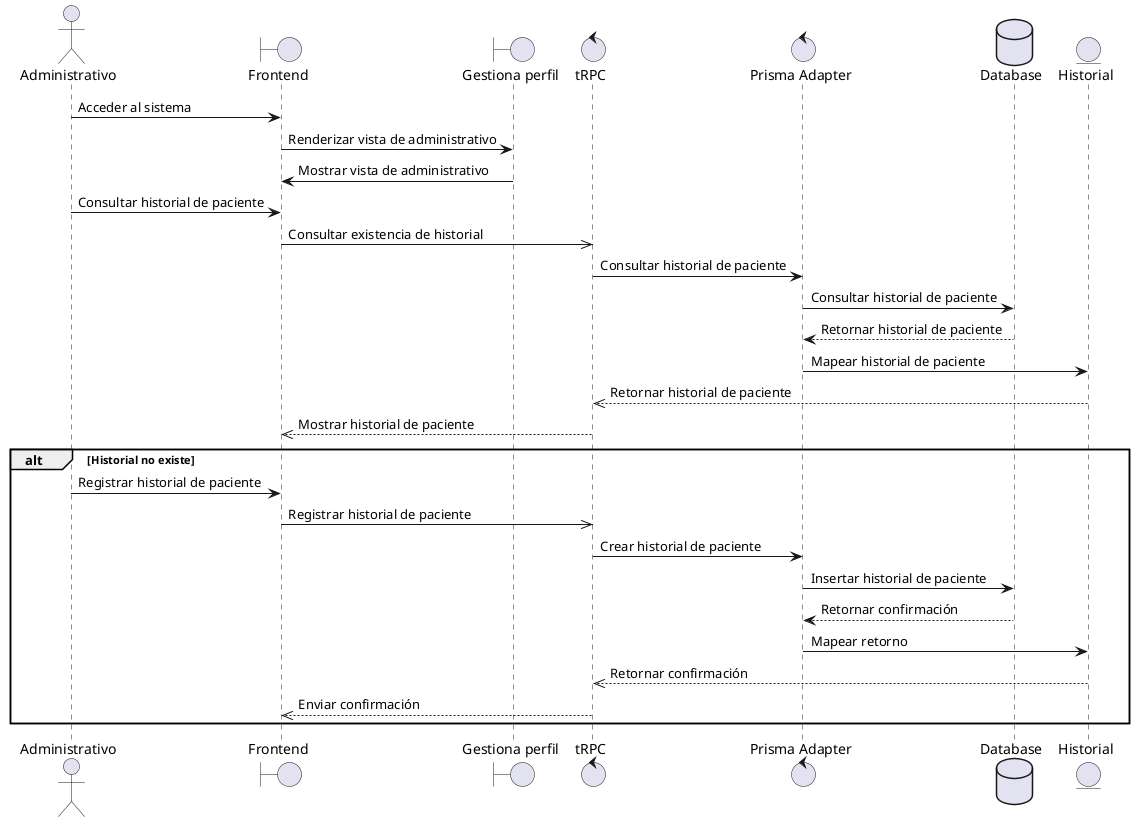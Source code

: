 @startuml

actor Administrativo
boundary "Frontend" as Frontend
boundary "Gestiona perfil" as ManageView
control tRPC
control "Prisma Adapter" as Prisma
database Database
entity "Historial" as Patient

Administrativo -> Frontend: Acceder al sistema
Frontend -> ManageView: Renderizar vista de administrativo
ManageView -> Frontend: Mostrar vista de administrativo 

Administrativo -> Frontend: Consultar historial de paciente
Frontend ->> tRPC: Consultar existencia de historial
tRPC -> Prisma: Consultar historial de paciente
Prisma -> Database: Consultar historial de paciente 
Database --> Prisma: Retornar historial de paciente
Prisma -> Patient: Mapear historial de paciente
Patient -->> tRPC: Retornar historial de paciente
tRPC -->> Frontend: Mostrar historial de paciente

alt Historial no existe
    Administrativo -> Frontend: Registrar historial de paciente
    Frontend ->> tRPC: Registrar historial de paciente
    tRPC -> Prisma: Crear historial de paciente
    Prisma -> Database: Insertar historial de paciente
    Database --> Prisma: Retornar confirmación
    Prisma -> Patient: Mapear retorno
    Patient -->> tRPC: Retornar confirmación
    tRPC -->> Frontend: Enviar confirmación 
end

@enduml
